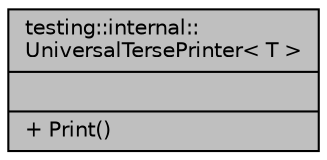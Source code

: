 digraph "testing::internal::UniversalTersePrinter&lt; T &gt;"
{
 // LATEX_PDF_SIZE
  bgcolor="transparent";
  edge [fontname="Helvetica",fontsize="10",labelfontname="Helvetica",labelfontsize="10"];
  node [fontname="Helvetica",fontsize="10",shape=record];
  Node1 [label="{testing::internal::\lUniversalTersePrinter\< T \>\n||+ Print()\l}",height=0.2,width=0.4,color="black", fillcolor="grey75", style="filled", fontcolor="black",tooltip=" "];
}
